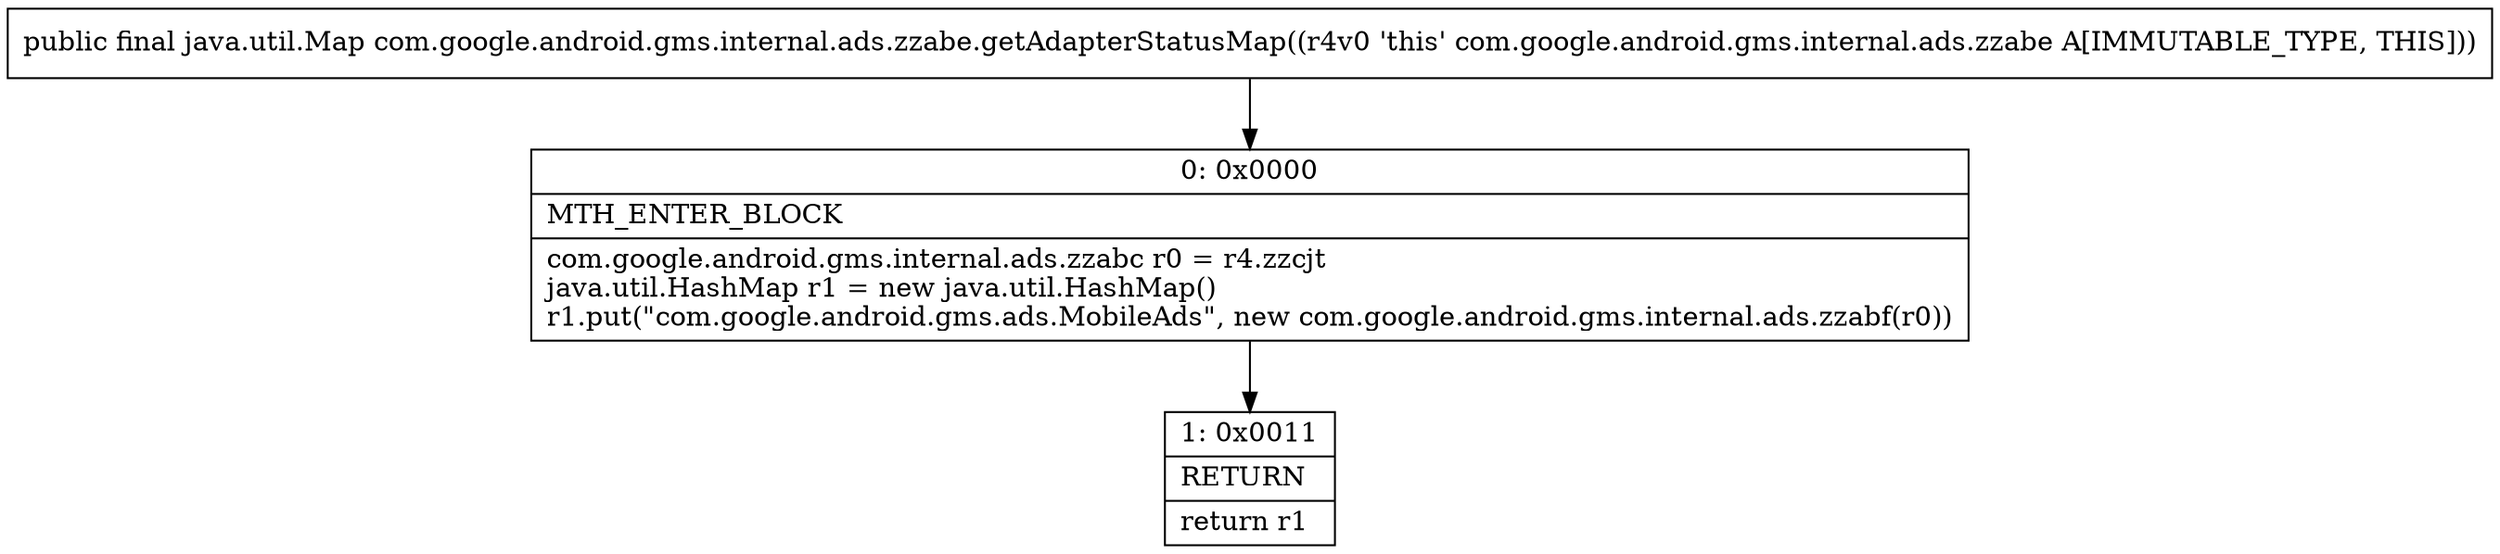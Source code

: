 digraph "CFG forcom.google.android.gms.internal.ads.zzabe.getAdapterStatusMap()Ljava\/util\/Map;" {
Node_0 [shape=record,label="{0\:\ 0x0000|MTH_ENTER_BLOCK\l|com.google.android.gms.internal.ads.zzabc r0 = r4.zzcjt\ljava.util.HashMap r1 = new java.util.HashMap()\lr1.put(\"com.google.android.gms.ads.MobileAds\", new com.google.android.gms.internal.ads.zzabf(r0))\l}"];
Node_1 [shape=record,label="{1\:\ 0x0011|RETURN\l|return r1\l}"];
MethodNode[shape=record,label="{public final java.util.Map com.google.android.gms.internal.ads.zzabe.getAdapterStatusMap((r4v0 'this' com.google.android.gms.internal.ads.zzabe A[IMMUTABLE_TYPE, THIS])) }"];
MethodNode -> Node_0;
Node_0 -> Node_1;
}

